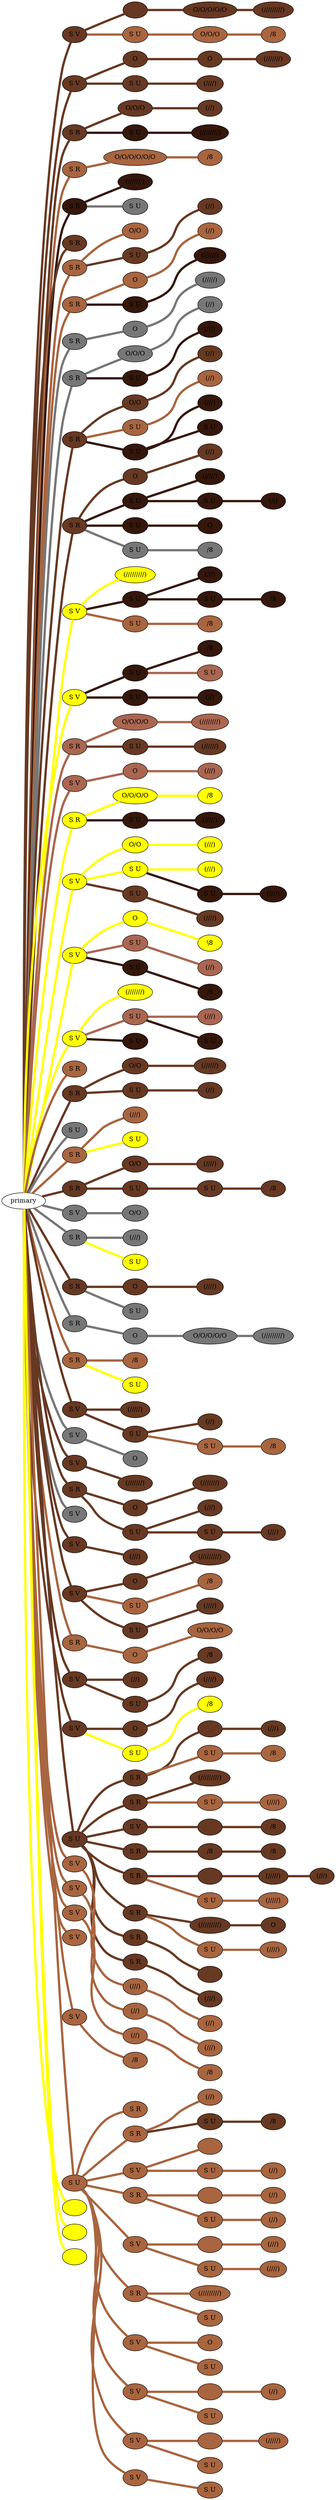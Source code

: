 graph {
 graph [rankdir=LR]
"primary" -- "1" [penwidth=5,color="#673923"]
"1" [label="S V", style=filled, fillcolor="#673923"]
"1" -- "1:0" [penwidth=5,color="#673923"]
"1:0" [label="", style=filled, fillcolor="#673923"]
"1:0" -- "1:1" [penwidth=5,color="#673923"]
"1:1" [label="O/O/O/O/O", style=filled, fillcolor="#673923"]
"1:1" -- "1:2" [penwidth=5,color="#673923"]
"1:2" [label="(/////////)", style=filled, fillcolor="#673923"]
"1" -- "1s1" [penwidth=5,color="#A86540"]
"1s1" [label="S U", style=filled, fillcolor="#A86540"]
"1s1" -- "1s1:0" [penwidth=5,color="#A86540"]
"1s1:0" [label="O/O/O", style=filled, fillcolor="#A86540"]
"1s1:0" -- "1s1:1" [penwidth=5,color="#A86540"]
"1s1:1" [label="/8", style=filled, fillcolor="#A86540"]
"primary" -- "2" [penwidth=5,color="#673923"]
"2" [label="S V", style=filled, fillcolor="#673923"]
"2" -- "2:0" [penwidth=5,color="#673923"]
"2:0" [label="O", style=filled, fillcolor="#673923"]
"2:0" -- "2:1" [penwidth=5,color="#673923"]
"2:1" [label="O", style=filled, fillcolor="#673923"]
"2:1" -- "2:2" [penwidth=5,color="#673923"]
"2:2" [label="(///////)", style=filled, fillcolor="#673923"]
"2" -- "2s1" [penwidth=5,color="#673923"]
"2s1" [label="S U", style=filled, fillcolor="#673923"]
"2s1" -- "2s1:0" [penwidth=5,color="#673923"]
"2s1:0" [label="(////)", style=filled, fillcolor="#673923"]
"primary" -- "3" [penwidth=5,color="#673923"]
"3" [label="S R", style=filled, fillcolor="#673923"]
"3" -- "3:0" [penwidth=5,color="#673923"]
"3:0" [label="O/O/O", style=filled, fillcolor="#673923"]
"3:0" -- "3:1" [penwidth=5,color="#673923"]
"3:1" [label="(//)", style=filled, fillcolor="#673923"]
"3" -- "3s1" [penwidth=5,color="#35170C"]
"3s1" [label="S U", style=filled, fillcolor="#35170C"]
"3s1" -- "3s1:0" [penwidth=5,color="#35170C"]
"3s1:0" [label="(////////)", style=filled, fillcolor="#35170C"]
"primary" -- "4" [penwidth=5,color="#A86540"]
"4" [label="S R", style=filled, fillcolor="#A86540"]
"4" -- "4:0" [penwidth=5,color="#A86540"]
"4:0" [label="O/O/O/O/O/O", style=filled, fillcolor="#A86540"]
"4:0" -- "4:1" [penwidth=5,color="#A86540"]
"4:1" [label="/8", style=filled, fillcolor="#A86540"]
"primary" -- "5" [penwidth=5,color="#35170C"]
"5" [label="S R", style=filled, fillcolor="#35170C"]
"5" -- "5:0" [penwidth=5,color="#35170C"]
"5:0" [label="(///////)", style=filled, fillcolor="#35170C"]
"5" -- "5s1" [penwidth=5,color="#777777"]
"5s1" [label="S U", style=filled, fillcolor="#777777"]
"primary" -- "6" [penwidth=5,color="#673923"]
"6" [label="S R", style=filled, fillcolor="#673923"]
"primary" -- "7" [penwidth=5,color="#A86540"]
"7" [label="S R", style=filled, fillcolor="#A86540"]
"7" -- "7:0" [penwidth=5,color="#A86540"]
"7:0" [label="O/O", style=filled, fillcolor="#A86540"]
"7" -- "7s1" [penwidth=5,color="#673923"]
"7s1" [label="S U", style=filled, fillcolor="#673923"]
"7s1" -- "7s1:0" [penwidth=5,color="#673923"]
"7s1:0" [label="(//)", style=filled, fillcolor="#673923"]
"primary" -- "8" [penwidth=5,color="#A86540"]
"8" [label="S R", style=filled, fillcolor="#A86540"]
"8" -- "8:0" [penwidth=5,color="#A86540"]
"8:0" [label="O", style=filled, fillcolor="#A86540"]
"8:0" -- "8:1" [penwidth=5,color="#A86540"]
"8:1" [label="(//)", style=filled, fillcolor="#A86540"]
"8" -- "8s1" [penwidth=5,color="#35170C"]
"8s1" [label="S U", style=filled, fillcolor="#35170C"]
"8s1" -- "8s1:0" [penwidth=5,color="#35170C"]
"8s1:0" [label="(//////)", style=filled, fillcolor="#35170C"]
"primary" -- "9" [penwidth=5,color="#777777"]
"9" [label="S R", style=filled, fillcolor="#777777"]
"9" -- "9:0" [penwidth=5,color="#777777"]
"9:0" [label="O", style=filled, fillcolor="#777777"]
"9:0" -- "9:1" [penwidth=5,color="#777777"]
"9:1" [label="(/////)", style=filled, fillcolor="#777777"]
"primary" -- "10" [penwidth=5,color="#777777"]
"10" [label="S R", style=filled, fillcolor="#777777"]
"10" -- "10:0" [penwidth=5,color="#777777"]
"10:0" [label="O/O/O", style=filled, fillcolor="#777777"]
"10:0" -- "10:1" [penwidth=5,color="#777777"]
"10:1" [label="(//)", style=filled, fillcolor="#777777"]
"10" -- "10s1" [penwidth=5,color="#35170C"]
"10s1" [label="S U", style=filled, fillcolor="#35170C"]
"10s1" -- "10s1:0" [penwidth=5,color="#35170C"]
"10s1:0" [label="(///)", style=filled, fillcolor="#35170C"]
"primary" -- "11" [penwidth=5,color="#673923"]
"11" [label="S R", style=filled, fillcolor="#673923"]
"11" -- "11:0" [penwidth=5,color="#673923"]
"11:0" [label="O/O", style=filled, fillcolor="#673923"]
"11:0" -- "11:1" [penwidth=5,color="#673923"]
"11:1" [label="(//)", style=filled, fillcolor="#673923"]
"11" -- "11s1" [penwidth=5,color="#A86540"]
"11s1" [label="S U", style=filled, fillcolor="#A86540"]
"11s1" -- "11s1:0" [penwidth=5,color="#A86540"]
"11s1:0" [label="(//)", style=filled, fillcolor="#A86540"]
"11" -- "11s2" [penwidth=5,color="#35170C"]
"11s2" [label="S U", style=filled, fillcolor="#35170C"]
"11s2" -- "11s2:0" [penwidth=5,color="#35170C"]
"11s2:0" [label="(///)", style=filled, fillcolor="#35170C"]
"11s2" -- "11s2s1" [penwidth=5,color="#35170C"]
"11s2s1" [label="S U", style=filled, fillcolor="#35170C"]
"primary" -- "12" [penwidth=5,color="#673923"]
"12" [label="S R", style=filled, fillcolor="#673923"]
"12" -- "12:0" [penwidth=5,color="#673923"]
"12:0" [label="O", style=filled, fillcolor="#673923"]
"12:0" -- "12:1" [penwidth=5,color="#673923"]
"12:1" [label="(//)", style=filled, fillcolor="#673923"]
"12" -- "12s1" [penwidth=5,color="#35170C"]
"12s1" [label="S U", style=filled, fillcolor="#35170C"]
"12s1" -- "12s1:0" [penwidth=5,color="#35170C"]
"12s1:0" [label="(/////)", style=filled, fillcolor="#35170C"]
"12s1" -- "12s1s1" [penwidth=5,color="#35170C"]
"12s1s1" [label="S U", style=filled, fillcolor="#35170C"]
"12s1s1" -- "12s1s1:0" [penwidth=5,color="#35170C"]
"12s1s1:0" [label="(//)", style=filled, fillcolor="#35170C"]
"12" -- "12s2" [penwidth=5,color="#35170C"]
"12s2" [label="S U", style=filled, fillcolor="#35170C"]
"12s2" -- "12s2:0" [penwidth=5,color="#35170C"]
"12s2:0" [label="O", style=filled, fillcolor="#35170C"]
"12" -- "12s3" [penwidth=5,color="#777777"]
"12s3" [label="S U", style=filled, fillcolor="#777777"]
"12s3" -- "12s3:0" [penwidth=5,color="#777777"]
"12s3:0" [label="/8", style=filled, fillcolor="#777777"]
"primary" -- "13" [penwidth=5,color=yellow]
"13" [label="S V", style=filled, fillcolor=yellow]
"13" -- "13:0" [penwidth=5,color=yellow]
"13:0" [label="(/////////)", style=filled, fillcolor=yellow]
"13" -- "13s1" [penwidth=5,color="#35170C"]
"13s1" [label="S U", style=filled, fillcolor="#35170C"]
"13s1" -- "13s1:0" [penwidth=5,color="#35170C"]
"13s1:0" [label="(///)", style=filled, fillcolor="#35170C"]
"13s1" -- "13s1s1" [penwidth=5,color="#35170C"]
"13s1s1" [label="S U", style=filled, fillcolor="#35170C"]
"13s1s1" -- "13s1s1:0" [penwidth=5,color="#35170C"]
"13s1s1:0" [label="/8", style=filled, fillcolor="#35170C"]
"13" -- "13s2" [penwidth=5,color="#A86540"]
"13s2" [label="S U", style=filled, fillcolor="#A86540"]
"13s2" -- "13s2:0" [penwidth=5,color="#A86540"]
"13s2:0" [label="/8", style=filled, fillcolor="#A86540"]
"primary" -- "14" [penwidth=5,color=yellow]
"14" [label="S V", style=filled, fillcolor=yellow]
"14" -- "14s1" [penwidth=5,color="#35170C"]
"14s1" [label="S U", style=filled, fillcolor="#35170C"]
"14s1" -- "14s1:0" [penwidth=5,color="#35170C"]
"14s1:0" [label="/8", style=filled, fillcolor="#35170C"]
"14s1" -- "14s1s1" [penwidth=5,color="#AA6651"]
"14s1s1" [label="S U", style=filled, fillcolor="#AA6651"]
"14" -- "14s2" [penwidth=5,color="#35170C"]
"14s2" [label="S U", style=filled, fillcolor="#35170C"]
"14s2" -- "14s2:0" [penwidth=5,color="#35170C"]
"14s2:0" [label="(//)", style=filled, fillcolor="#35170C"]
"primary" -- "15" [penwidth=5,color="#AA6651"]
"15" [label="S R", style=filled, fillcolor="#AA6651"]
"15" -- "15:0" [penwidth=5,color="#AA6651"]
"15:0" [label="O/O/O/O", style=filled, fillcolor="#AA6651"]
"15:0" -- "15:1" [penwidth=5,color="#AA6651"]
"15:1" [label="(////////)", style=filled, fillcolor="#AA6651"]
"15" -- "15s1" [penwidth=5,color="#673923"]
"15s1" [label="S U", style=filled, fillcolor="#673923"]
"15s1" -- "15s1:0" [penwidth=5,color="#673923"]
"15s1:0" [label="(//////)", style=filled, fillcolor="#673923"]
"primary" -- "16" [penwidth=5,color="#AA6651"]
"16" [label="S V", style=filled, fillcolor="#AA6651"]
"16" -- "16:0" [penwidth=5,color="#AA6651"]
"16:0" [label="O", style=filled, fillcolor="#AA6651"]
"16:0" -- "16:1" [penwidth=5,color="#AA6651"]
"16:1" [label="(///)", style=filled, fillcolor="#AA6651"]
"primary" -- "17" [penwidth=5,color=yellow]
"17" [label="S R", style=filled, fillcolor=yellow]
"17" -- "17:0" [penwidth=5,color=yellow]
"17:0" [label="O/O/O/O", style=filled, fillcolor=yellow]
"17:0" -- "17:1" [penwidth=5,color=yellow]
"17:1" [label="/8", style=filled, fillcolor=yellow]
"17" -- "17s1" [penwidth=5,color="#35170C"]
"17s1" [label="S U", style=filled, fillcolor="#35170C"]
"17s1" -- "17s1:0" [penwidth=5,color="#35170C"]
"17s1:0" [label="(/////)", style=filled, fillcolor="#35170C"]
"primary" -- "18" [penwidth=5,color=yellow]
"18" [label="S V", style=filled, fillcolor=yellow]
"18" -- "18:0" [penwidth=5,color=yellow]
"18:0" [label="O/O", style=filled, fillcolor=yellow]
"18:0" -- "18:1" [penwidth=5,color=yellow]
"18:1" [label="(///)", style=filled, fillcolor=yellow]
"18" -- "18s1" [penwidth=5,color=yellow]
"18s1" [label="S U", style=filled, fillcolor=yellow]
"18s1" -- "18s1:0" [penwidth=5,color=yellow]
"18s1:0" [label="(///)", style=filled, fillcolor=yellow]
"18s1" -- "18s1s1" [penwidth=5,color="#35170C"]
"18s1s1" [label="S U", style=filled, fillcolor="#35170C"]
"18s1s1" -- "18s1s1:0" [penwidth=5,color="#35170C"]
"18s1s1:0" [label="(////)", style=filled, fillcolor="#35170C"]
"18" -- "18s2" [penwidth=5,color="#673923"]
"18s2" [label="S U", style=filled, fillcolor="#673923"]
"18s2" -- "18s2:0" [penwidth=5,color="#673923"]
"18s2:0" [label="(////)", style=filled, fillcolor="#673923"]
"primary" -- "19" [penwidth=5,color=yellow]
"19" [label="S V", style=filled, fillcolor=yellow]
"19" -- "19:0" [penwidth=5,color=yellow]
"19:0" [label="O", style=filled, fillcolor=yellow]
"19:0" -- "19:1" [penwidth=5,color=yellow]
"19:1" [label="\\8", style=filled, fillcolor=yellow]
"19" -- "19s1" [penwidth=5,color="#AA6651"]
"19s1" [label="S U", style=filled, fillcolor="#AA6651"]
"19s1" -- "19s1:0" [penwidth=5,color="#AA6651"]
"19s1:0" [label="(//)", style=filled, fillcolor="#AA6651"]
"19" -- "19s2" [penwidth=5,color="#35170C"]
"19s2" [label="S U", style=filled, fillcolor="#35170C"]
"19s2" -- "19s2:0" [penwidth=5,color="#35170C"]
"19s2:0" [label="/8", style=filled, fillcolor="#35170C"]
"primary" -- "20" [penwidth=5,color=yellow]
"20" [label="S V", style=filled, fillcolor=yellow]
"20" -- "20:0" [penwidth=5,color=yellow]
"20:0" [label="(///////)", style=filled, fillcolor=yellow]
"20" -- "20s1" [penwidth=5,color="#AA6651"]
"20s1" [label="S U", style=filled, fillcolor="#AA6651"]
"20s1" -- "20s1:0" [penwidth=5,color="#AA6651"]
"20s1:0" [label="(///)", style=filled, fillcolor="#AA6651"]
"20s1" -- "20s1s1" [penwidth=5,color="#35170C"]
"20s1s1" [label="S U", style=filled, fillcolor="#35170C"]
"20" -- "20s2" [penwidth=5,color="#35170C"]
"20s2" [label="S U", style=filled, fillcolor="#35170C"]
"primary" -- "21" [penwidth=5,color="#A86540"]
"21" [label="S R", style=filled, fillcolor="#A86540"]
"primary" -- "22" [penwidth=5,color="#673923"]
"22" [label="S R", style=filled, fillcolor="#673923"]
"22" -- "22:0" [penwidth=5,color="#673923"]
"22:0" [label="O/O", style=filled, fillcolor="#673923"]
"22:0" -- "22:1" [penwidth=5,color="#673923"]
"22:1" [label="(//////)", style=filled, fillcolor="#673923"]
"22" -- "22s1" [penwidth=5,color="#673923"]
"22s1" [label="S U", style=filled, fillcolor="#673923"]
"22s1" -- "22s1:0" [penwidth=5,color="#673923"]
"22s1:0" [label="(//)", style=filled, fillcolor="#673923"]
"primary" -- "23" [penwidth=5,color="#777777"]
"23" [label="S U", style=filled, fillcolor="#777777"]
"primary" -- "24" [penwidth=5,color="#A86540"]
"24" [label="S R", style=filled, fillcolor="#A86540"]
"24" -- "24:0" [penwidth=5,color="#A86540"]
"24:0" [label="(///)", style=filled, fillcolor="#A86540"]
"24" -- "24s1" [penwidth=5,color=yellow]
"24s1" [label="S U", style=filled, fillcolor=yellow]
"primary" -- "25" [penwidth=5,color="#673923"]
"25" [label="S R", style=filled, fillcolor="#673923"]
"25" -- "25:0" [penwidth=5,color="#673923"]
"25:0" [label="O/O", style=filled, fillcolor="#673923"]
"25:0" -- "25:1" [penwidth=5,color="#673923"]
"25:1" [label="(////)", style=filled, fillcolor="#673923"]
"25" -- "25s1" [penwidth=5,color="#673923"]
"25s1" [label="S U", style=filled, fillcolor="#673923"]
"25s1" -- "25s1s1" [penwidth=5,color="#673923"]
"25s1s1" [label="S U", style=filled, fillcolor="#673923"]
"25s1s1" -- "25s1s1:0" [penwidth=5,color="#673923"]
"25s1s1:0" [label="/8", style=filled, fillcolor="#673923"]
"primary" -- "26" [penwidth=5,color="#777777"]
"26" [label="S V", style=filled, fillcolor="#777777"]
"26" -- "26:0" [penwidth=5,color="#777777"]
"26:0" [label="O/O", style=filled, fillcolor="#777777"]
"primary" -- "27" [penwidth=5,color="#777777"]
"27" [label="S R", style=filled, fillcolor="#777777"]
"27" -- "27:0" [penwidth=5,color="#777777"]
"27:0" [label="(///)", style=filled, fillcolor="#777777"]
"27" -- "27s1" [penwidth=5,color=yellow]
"27s1" [label="S U", style=filled, fillcolor=yellow]
"primary" -- "28" [penwidth=5,color="#673923"]
"28" [label="S R", style=filled, fillcolor="#673923"]
"28" -- "28:0" [penwidth=5,color="#673923"]
"28:0" [label="O", style=filled, fillcolor="#673923"]
"28:0" -- "28:1" [penwidth=5,color="#673923"]
"28:1" [label="(////)", style=filled, fillcolor="#673923"]
"28" -- "28s1" [penwidth=5,color="#777777"]
"28s1" [label="S U", style=filled, fillcolor="#777777"]
"primary" -- "29" [penwidth=5,color="#777777"]
"29" [label="S R", style=filled, fillcolor="#777777"]
"29" -- "29:0" [penwidth=5,color="#777777"]
"29:0" [label="O", style=filled, fillcolor="#777777"]
"29:0" -- "29:1" [penwidth=5,color="#777777"]
"29:1" [label="O/O/O/O/O", style=filled, fillcolor="#777777"]
"29:1" -- "29:2" [penwidth=5,color="#777777"]
"29:2" [label="(/////////)", style=filled, fillcolor="#777777"]
"primary" -- "30" [penwidth=5,color="#A86540"]
"30" [label="S R", style=filled, fillcolor="#A86540"]
"30" -- "30:0" [penwidth=5,color="#A86540"]
"30:0" [label="/8", style=filled, fillcolor="#A86540"]
"30" -- "30s1" [penwidth=5,color=yellow]
"30s1" [label="S U", style=filled, fillcolor=yellow]
"primary" -- "31" [penwidth=5,color="#673923"]
"31" [label="S V", style=filled, fillcolor="#673923"]
"31" -- "31:0" [penwidth=5,color="#673923"]
"31:0" [label="(/////)", style=filled, fillcolor="#673923"]
"31" -- "31s1" [penwidth=5,color="#673923"]
"31s1" [label="S U", style=filled, fillcolor="#673923"]
"31s1" -- "31s1:0" [penwidth=5,color="#673923"]
"31s1:0" [label="(//)", style=filled, fillcolor="#673923"]
"31s1" -- "31s1s1" [penwidth=5,color="#A86540"]
"31s1s1" [label="S U", style=filled, fillcolor="#A86540"]
"31s1s1" -- "31s1s1:0" [penwidth=5,color="#A86540"]
"31s1s1:0" [label="/8", style=filled, fillcolor="#A86540"]
"primary" -- "32" [penwidth=5,color="#777777"]
"32" [label="S V", style=filled, fillcolor="#777777"]
"32" -- "32:0" [penwidth=5,color="#777777"]
"32:0" [label="O", style=filled, fillcolor="#777777"]
"primary" -- "33" [penwidth=5,color="#673923"]
"33" [label="S V", style=filled, fillcolor="#673923"]
"33" -- "33:0" [penwidth=5,color="#673923"]
"33:0" [label="(///////)", style=filled, fillcolor="#673923"]
"primary" -- "34" [penwidth=5,color="#673923"]
"34" [label="S R", style=filled, fillcolor="#673923"]
"34" -- "34:0" [penwidth=5,color="#673923"]
"34:0" [label="O", style=filled, fillcolor="#673923"]
"34:0" -- "34:1" [penwidth=5,color="#673923"]
"34:1" [label="(///////)", style=filled, fillcolor="#673923"]
"34" -- "34s1" [penwidth=5,color="#673923"]
"34s1" [label="S U", style=filled, fillcolor="#673923"]
"34s1" -- "34s1:0" [penwidth=5,color="#673923"]
"34s1:0" [label="(///)", style=filled, fillcolor="#673923"]
"34s1" -- "34s1s1" [penwidth=5,color="#673923"]
"34s1s1" [label="S U", style=filled, fillcolor="#673923"]
"34s1s1" -- "34s1s1:0" [penwidth=5,color="#673923"]
"34s1s1:0" [label="(///)", style=filled, fillcolor="#673923"]
"primary" -- "35" [penwidth=5,color="#777777"]
"35" [label="S V", style=filled, fillcolor="#777777"]
"primary" -- "36" [penwidth=5,color="#673923"]
"36" [label="S V", style=filled, fillcolor="#673923"]
"36" -- "36:0" [penwidth=5,color="#673923"]
"36:0" [label="(///)", style=filled, fillcolor="#673923"]
"primary" -- "37" [penwidth=5,color="#673923"]
"37" [label="S V", style=filled, fillcolor="#673923"]
"37" -- "37:0" [penwidth=5,color="#673923"]
"37:0" [label="O", style=filled, fillcolor="#673923"]
"37:0" -- "37:1" [penwidth=5,color="#673923"]
"37:1" [label="(/////////)", style=filled, fillcolor="#673923"]
"37" -- "37s1" [penwidth=5,color="#A86540"]
"37s1" [label="S U", style=filled, fillcolor="#A86540"]
"37s1" -- "37s1:0" [penwidth=5,color="#A86540"]
"37s1:0" [label="/8", style=filled, fillcolor="#A86540"]
"37" -- "37s2" [penwidth=5,color="#673923"]
"37s2" [label="S U", style=filled, fillcolor="#673923"]
"37s2" -- "37s2:0" [penwidth=5,color="#673923"]
"37s2:0" [label="(////)", style=filled, fillcolor="#673923"]
"primary" -- "38" [penwidth=5,color="#A86540"]
"38" [label="S R", style=filled, fillcolor="#A86540"]
"38" -- "38:0" [penwidth=5,color="#A86540"]
"38:0" [label="O", style=filled, fillcolor="#A86540"]
"38:0" -- "38:1" [penwidth=5,color="#A86540"]
"38:1" [label="O/O/O/O", style=filled, fillcolor="#A86540"]
"primary" -- "39" [penwidth=5,color="#673923"]
"39" [label="S V", style=filled, fillcolor="#673923"]
"39" -- "39:0" [penwidth=5,color="#673923"]
"39:0" [label="(//)", style=filled, fillcolor="#673923"]
"39" -- "39s1" [penwidth=5,color="#673923"]
"39s1" [label="S U", style=filled, fillcolor="#673923"]
"39s1" -- "39s1:0" [penwidth=5,color="#673923"]
"39s1:0" [label="/8", style=filled, fillcolor="#673923"]
"primary" -- "40" [penwidth=5,color="#673923"]
"40" [label="S V", style=filled, fillcolor="#673923"]
"40" -- "40:0" [penwidth=5,color="#673923"]
"40:0" [label="O", style=filled, fillcolor="#673923"]
"40:0" -- "40:1" [penwidth=5,color="#673923"]
"40:1" [label="(////)", style=filled, fillcolor="#673923"]
"40" -- "40s1" [penwidth=5,color=yellow]
"40s1" [label="S U", style=filled, fillcolor=yellow]
"40s1" -- "40s1:0" [penwidth=5,color=yellow]
"40s1:0" [label="/8", style=filled, fillcolor=yellow]
"primary" -- "PA1" [penwidth=5,color="#673923"]
"PA1" [label="S U", style=filled, fillcolor="#673923"]
"PA1" -- "PA1s1" [penwidth=5,color="#673923"]
"PA1s1" [label="S R", style=filled, fillcolor="#673923"]
"PA1s1" -- "PA1s1:0" [penwidth=5,color="#673923"]
"PA1s1:0" [label="", style=filled, fillcolor="#673923"]
"PA1s1:0" -- "PA1s1:1" [penwidth=5,color="#673923"]
"PA1s1:1" [label="(///)", style=filled, fillcolor="#673923"]
"PA1s1" -- "PA1s1s1" [penwidth=5,color="#A86540"]
"PA1s1s1" [label="S U", style=filled, fillcolor="#A86540"]
"PA1s1s1" -- "PA1s1s1:0" [penwidth=5,color="#A86540"]
"PA1s1s1:0" [label="/8", style=filled, fillcolor="#A86540"]
"PA1" -- "PA1s2" [penwidth=5,color="#673923"]
"PA1s2" [label="S R", style=filled, fillcolor="#673923"]
"PA1s2" -- "PA1s2:0" [penwidth=5,color="#673923"]
"PA1s2:0" [label="(/////////)", style=filled, fillcolor="#673923"]
"PA1s2" -- "PA1s2s1" [penwidth=5,color="#A86540"]
"PA1s2s1" [label="S U", style=filled, fillcolor="#A86540"]
"PA1s2s1" -- "PA1s2s1:0" [penwidth=5,color="#A86540"]
"PA1s2s1:0" [label="(////)", style=filled, fillcolor="#A86540"]
"PA1" -- "PA1s3" [penwidth=5,color="#673923"]
"PA1s3" [label="S V", style=filled, fillcolor="#673923"]
"PA1s3" -- "PA1s3:0" [penwidth=5,color="#673923"]
"PA1s3:0" [label="", style=filled, fillcolor="#673923"]
"PA1s3:0" -- "PA1s3:1" [penwidth=5,color="#673923"]
"PA1s3:1" [label="/8", style=filled, fillcolor="#673923"]
"PA1" -- "PA1s4" [penwidth=5,color="#673923"]
"PA1s4" [label="S R", style=filled, fillcolor="#673923"]
"PA1s4" -- "PA1s4:0" [penwidth=5,color="#673923"]
"PA1s4:0" [label="/8", style=filled, fillcolor="#673923"]
"PA1s4:0" -- "PA1s4:1" [penwidth=5,color="#673923"]
"PA1s4:1" [label="/8", style=filled, fillcolor="#673923"]
"PA1" -- "PA1s5" [penwidth=5,color="#673923"]
"PA1s5" [label="S R", style=filled, fillcolor="#673923"]
"PA1s5" -- "PA1s5:0" [penwidth=5,color="#673923"]
"PA1s5:0" [label="", style=filled, fillcolor="#673923"]
"PA1s5:0" -- "PA1s5:1" [penwidth=5,color="#673923"]
"PA1s5:1" [label="(/////)", style=filled, fillcolor="#673923"]
"PA1s5:1" -- "PA1s5:2" [penwidth=5,color="#673923"]
"PA1s5:2" [label="(///)", style=filled, fillcolor="#673923"]
"PA1s5" -- "PA1s5s1" [penwidth=5,color="#A86540"]
"PA1s5s1" [label="S U", style=filled, fillcolor="#A86540"]
"PA1s5s1" -- "PA1s5s1:0" [penwidth=5,color="#A86540"]
"PA1s5s1:0" [label="(/////)", style=filled, fillcolor="#A86540"]
"PA1" -- "PA1s6" [penwidth=5,color="#673923"]
"PA1s6" [label="S R", style=filled, fillcolor="#673923"]
"PA1s6" -- "PA1s6:0" [penwidth=5,color="#673923"]
"PA1s6:0" [label="(/////////)", style=filled, fillcolor="#673923"]
"PA1s6:0" -- "PA1s6:1" [penwidth=5,color="#673923"]
"PA1s6:1" [label="O", style=filled, fillcolor="#673923"]
"PA1s6" -- "PA1s6s1" [penwidth=5,color="#A86540"]
"PA1s6s1" [label="S U", style=filled, fillcolor="#A86540"]
"PA1s6s1" -- "PA1s6s1:0" [penwidth=5,color="#A86540"]
"PA1s6s1:0" [label="(////)", style=filled, fillcolor="#A86540"]
"PA1" -- "PA1s7" [penwidth=5,color="#673923"]
"PA1s7" [label="S R", style=filled, fillcolor="#673923"]
"PA1s7" -- "PA1s7:0" [penwidth=5,color="#673923"]
"PA1s7:0" [label="", style=filled, fillcolor="#673923"]
"PA1" -- "PA1s8" [penwidth=5,color="#673923"]
"PA1s8" [label="S R", style=filled, fillcolor="#673923"]
"PA1s8" -- "PA1s8:0" [penwidth=5,color="#673923"]
"PA1s8:0" [label="(///)", style=filled, fillcolor="#673923"]
"primary" -- "41" [penwidth=5,color="#A86540"]
"41" [label="S V", style=filled, fillcolor="#A86540"]
"41" -- "41:0" [penwidth=5,color="#A86540"]
"41:0" [label="(///)", style=filled, fillcolor="#A86540"]
"41:0" -- "41:1" [penwidth=5,color="#A86540"]
"41:1" [label="(//)", style=filled, fillcolor="#A86540"]
"primary" -- "42" [penwidth=5,color="#A86540"]
"42" [label="S V", style=filled, fillcolor="#A86540"]
"42" -- "42:0" [penwidth=5,color="#A86540"]
"42:0" [label="(//)", style=filled, fillcolor="#A86540"]
"42:0" -- "42:1" [penwidth=5,color="#A86540"]
"42:1" [label="(///)", style=filled, fillcolor="#A86540"]
"primary" -- "43" [penwidth=5,color="#A86540"]
"43" [label="S V", style=filled, fillcolor="#A86540"]
"43" -- "43:0" [penwidth=5,color="#A86540"]
"43:0" [label="(//)", style=filled, fillcolor="#A86540"]
"43:0" -- "43:1" [penwidth=5,color="#A86540"]
"43:1" [label="/8", style=filled, fillcolor="#A86540"]
"primary" -- "44" [penwidth=5,color="#A86540"]
"44" [label="S V", style=filled, fillcolor="#A86540"]
"primary" -- "45" [penwidth=5,color="#A86540"]
"45" [label="S V", style=filled, fillcolor="#A86540"]
"45" -- "45:0" [penwidth=5,color="#A86540"]
"45:0" [label="/8", style=filled, fillcolor="#A86540"]
"primary" -- "PA2" [penwidth=5,color="#A86540"]
"PA2" [label="S U", style=filled, fillcolor="#A86540"]
"PA2" -- "PA2s1" [penwidth=5,color="#A86540"]
"PA2s1" [label="S R", style=filled, fillcolor="#A86540"]
"PA2" -- "PA2s2" [penwidth=5,color="#A86540"]
"PA2s2" [label="S R", style=filled, fillcolor="#A86540"]
"PA2s2" -- "PA2s2:0" [penwidth=5,color="#A86540"]
"PA2s2:0" [label="(//)", style=filled, fillcolor="#A86540"]
"PA2s2" -- "PA2s2s1" [penwidth=5,color="#673923"]
"PA2s2s1" [label="S U", style=filled, fillcolor="#673923"]
"PA2s2s1" -- "PA2s2s1:0" [penwidth=5,color="#673923"]
"PA2s2s1:0" [label="/8", style=filled, fillcolor="#673923"]
"PA2" -- "PA2s3" [penwidth=5,color="#A86540"]
"PA2s3" [label="S V", style=filled, fillcolor="#A86540"]
"PA2s3" -- "PA2s3:0" [penwidth=5,color="#A86540"]
"PA2s3:0" [label="", style=filled, fillcolor="#A86540"]
"PA2s3" -- "PA2s3s1" [penwidth=5,color="#A86540"]
"PA2s3s1" [label="S U", style=filled, fillcolor="#A86540"]
"PA2s3s1" -- "PA2s3s1:0" [penwidth=5,color="#A86540"]
"PA2s3s1:0" [label="(//)", style=filled, fillcolor="#A86540"]
"PA2" -- "PA2s4" [penwidth=5,color="#A86540"]
"PA2s4" [label="S R", style=filled, fillcolor="#A86540"]
"PA2s4" -- "PA2s4:0" [penwidth=5,color="#A86540"]
"PA2s4:0" [label="", style=filled, fillcolor="#A86540"]
"PA2s4:0" -- "PA2s4:1" [penwidth=5,color="#A86540"]
"PA2s4:1" [label="(//)", style=filled, fillcolor="#A86540"]
"PA2s4" -- "PA2s4s1" [penwidth=5,color="#A86540"]
"PA2s4s1" [label="S U", style=filled, fillcolor="#A86540"]
"PA2s4s1" -- "PA2s4s1:0" [penwidth=5,color="#A86540"]
"PA2s4s1:0" [label="(//)", style=filled, fillcolor="#A86540"]
"PA2" -- "PA2s5" [penwidth=5,color="#A86540"]
"PA2s5" [label="S V", style=filled, fillcolor="#A86540"]
"PA2s5" -- "PA2s5:0" [penwidth=5,color="#A86540"]
"PA2s5:0" [label="", style=filled, fillcolor="#A86540"]
"PA2s5:0" -- "PA2s5:1" [penwidth=5,color="#A86540"]
"PA2s5:1" [label="(///)", style=filled, fillcolor="#A86540"]
"PA2s5" -- "PA2s5s1" [penwidth=5,color="#A86540"]
"PA2s5s1" [label="S U", style=filled, fillcolor="#A86540"]
"PA2s5s1" -- "PA2s5s1:0" [penwidth=5,color="#A86540"]
"PA2s5s1:0" [label="(////)", style=filled, fillcolor="#A86540"]
"PA2" -- "PA2s6" [penwidth=5,color="#A86540"]
"PA2s6" [label="S R", style=filled, fillcolor="#A86540"]
"PA2s6" -- "PA2s6:0" [penwidth=5,color="#A86540"]
"PA2s6:0" [label="(/////////)", style=filled, fillcolor="#A86540"]
"PA2s6" -- "PA2s6s1" [penwidth=5,color="#A86540"]
"PA2s6s1" [label="S U", style=filled, fillcolor="#A86540"]
"PA2" -- "PA2s7" [penwidth=5,color="#A86540"]
"PA2s7" [label="S V", style=filled, fillcolor="#A86540"]
"PA2s7" -- "PA2s7:0" [penwidth=5,color="#A86540"]
"PA2s7:0" [label="O", style=filled, fillcolor="#A86540"]
"PA2s7" -- "PA2s7s1" [penwidth=5,color="#A86540"]
"PA2s7s1" [label="S U", style=filled, fillcolor="#A86540"]
"PA2" -- "PA2s8" [penwidth=5,color="#A86540"]
"PA2s8" [label="S V", style=filled, fillcolor="#A86540"]
"PA2s8" -- "PA2s8:0" [penwidth=5,color="#A86540"]
"PA2s8:0" [label="", style=filled, fillcolor="#A86540"]
"PA2s8:0" -- "PA2s8:1" [penwidth=5,color="#A86540"]
"PA2s8:1" [label="(//)", style=filled, fillcolor="#A86540"]
"PA2s8" -- "PA2s8s1" [penwidth=5,color="#A86540"]
"PA2s8s1" [label="S U", style=filled, fillcolor="#A86540"]
"PA2" -- "PA2s9" [penwidth=5,color="#A86540"]
"PA2s9" [label="S V", style=filled, fillcolor="#A86540"]
"PA2s9" -- "PA2s9:0" [penwidth=5,color="#A86540"]
"PA2s9:0" [label="", style=filled, fillcolor="#A86540"]
"PA2s9:0" -- "PA2s9:1" [penwidth=5,color="#A86540"]
"PA2s9:1" [label="(/////)", style=filled, fillcolor="#A86540"]
"PA2s9" -- "PA2s9s1" [penwidth=5,color="#A86540"]
"PA2s9s1" [label="S U", style=filled, fillcolor="#A86540"]
"PA2" -- "PA2s10" [penwidth=5,color="#A86540"]
"PA2s10" [label="S V", style=filled, fillcolor="#A86540"]
"PA2s10" -- "PA2s10s1" [penwidth=5,color="#A86540"]
"PA2s10s1" [label="S U", style=filled, fillcolor="#A86540"]
"primary" -- "K1" [penwidth=5,color=yellow]
"K1" [label=" ", style=filled, fillcolor=yellow]
"primary" -- "K2" [penwidth=5,color=yellow]
"K2" [label=" ", style=filled, fillcolor=yellow]
"primary" -- "K3" [penwidth=5,color=yellow]
"K3" [label=" ", style=filled, fillcolor=yellow]
}
